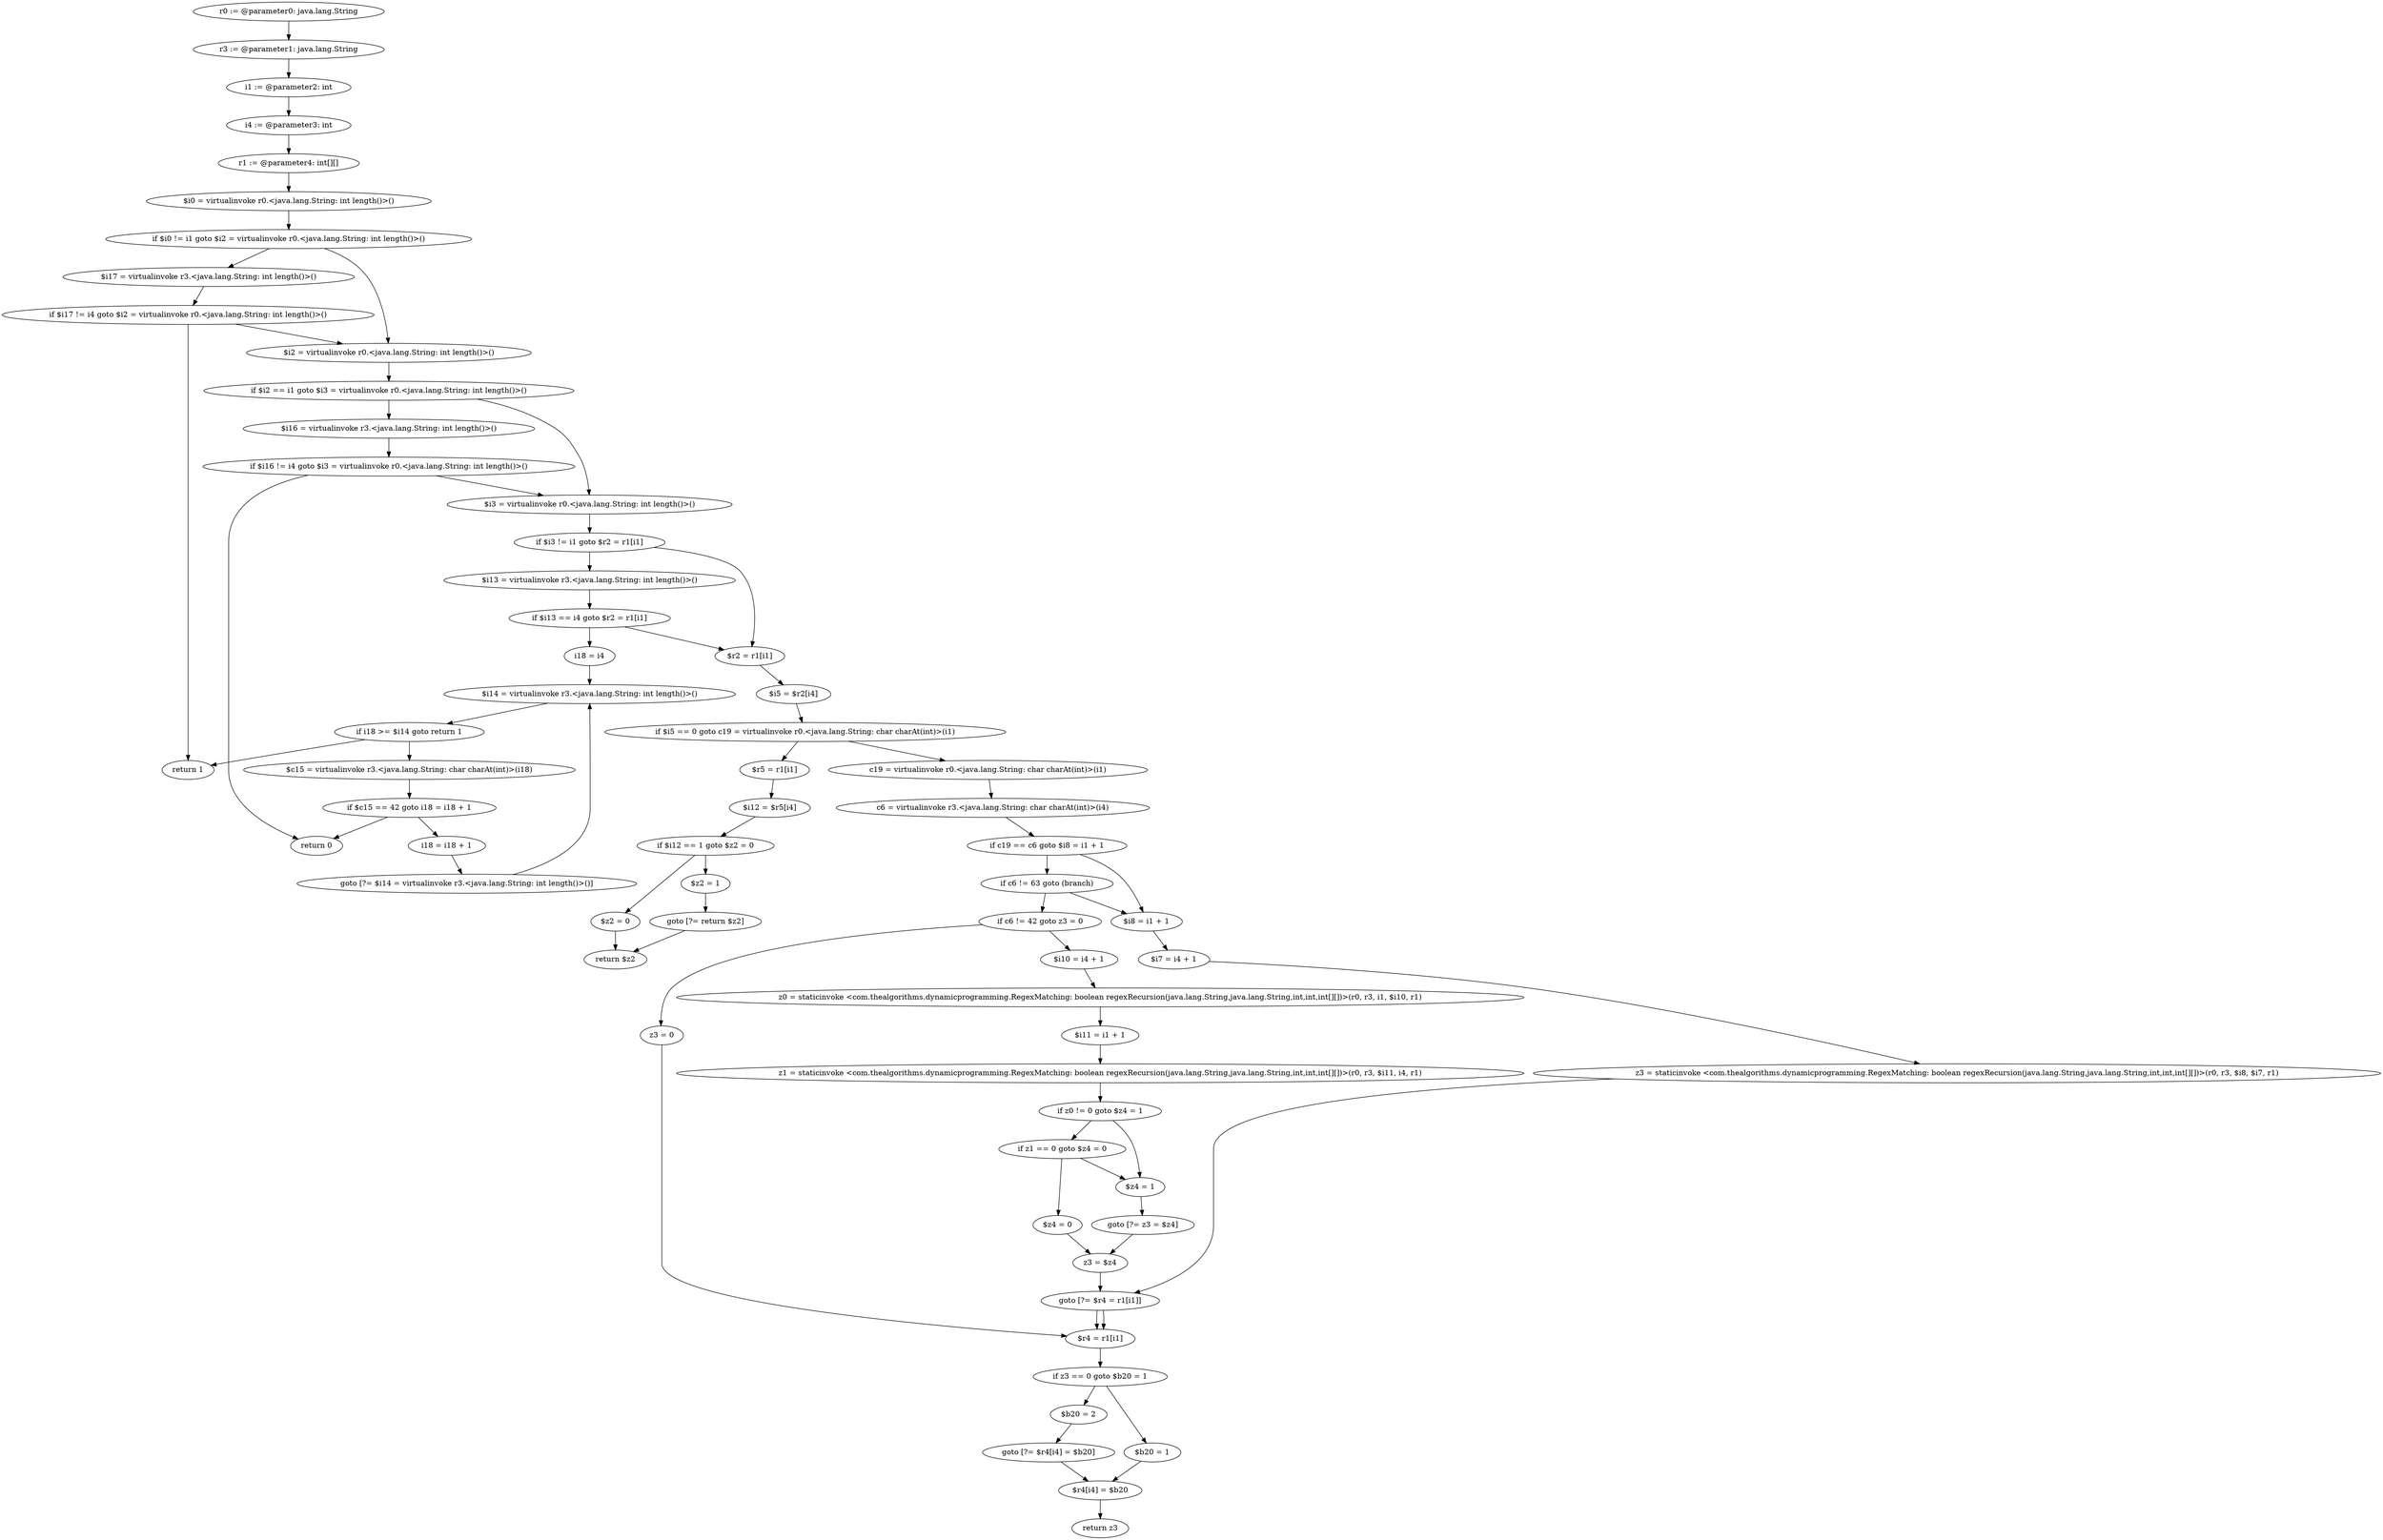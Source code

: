 digraph "unitGraph" {
    "r0 := @parameter0: java.lang.String"
    "r3 := @parameter1: java.lang.String"
    "i1 := @parameter2: int"
    "i4 := @parameter3: int"
    "r1 := @parameter4: int[][]"
    "$i0 = virtualinvoke r0.<java.lang.String: int length()>()"
    "if $i0 != i1 goto $i2 = virtualinvoke r0.<java.lang.String: int length()>()"
    "$i17 = virtualinvoke r3.<java.lang.String: int length()>()"
    "if $i17 != i4 goto $i2 = virtualinvoke r0.<java.lang.String: int length()>()"
    "return 1"
    "$i2 = virtualinvoke r0.<java.lang.String: int length()>()"
    "if $i2 == i1 goto $i3 = virtualinvoke r0.<java.lang.String: int length()>()"
    "$i16 = virtualinvoke r3.<java.lang.String: int length()>()"
    "if $i16 != i4 goto $i3 = virtualinvoke r0.<java.lang.String: int length()>()"
    "return 0"
    "$i3 = virtualinvoke r0.<java.lang.String: int length()>()"
    "if $i3 != i1 goto $r2 = r1[i1]"
    "$i13 = virtualinvoke r3.<java.lang.String: int length()>()"
    "if $i13 == i4 goto $r2 = r1[i1]"
    "i18 = i4"
    "$i14 = virtualinvoke r3.<java.lang.String: int length()>()"
    "if i18 >= $i14 goto return 1"
    "$c15 = virtualinvoke r3.<java.lang.String: char charAt(int)>(i18)"
    "if $c15 == 42 goto i18 = i18 + 1"
    "i18 = i18 + 1"
    "goto [?= $i14 = virtualinvoke r3.<java.lang.String: int length()>()]"
    "$r2 = r1[i1]"
    "$i5 = $r2[i4]"
    "if $i5 == 0 goto c19 = virtualinvoke r0.<java.lang.String: char charAt(int)>(i1)"
    "$r5 = r1[i1]"
    "$i12 = $r5[i4]"
    "if $i12 == 1 goto $z2 = 0"
    "$z2 = 1"
    "goto [?= return $z2]"
    "$z2 = 0"
    "return $z2"
    "c19 = virtualinvoke r0.<java.lang.String: char charAt(int)>(i1)"
    "c6 = virtualinvoke r3.<java.lang.String: char charAt(int)>(i4)"
    "if c19 == c6 goto $i8 = i1 + 1"
    "if c6 != 63 goto (branch)"
    "$i8 = i1 + 1"
    "$i7 = i4 + 1"
    "z3 = staticinvoke <com.thealgorithms.dynamicprogramming.RegexMatching: boolean regexRecursion(java.lang.String,java.lang.String,int,int,int[][])>(r0, r3, $i8, $i7, r1)"
    "goto [?= $r4 = r1[i1]]"
    "if c6 != 42 goto z3 = 0"
    "$i10 = i4 + 1"
    "z0 = staticinvoke <com.thealgorithms.dynamicprogramming.RegexMatching: boolean regexRecursion(java.lang.String,java.lang.String,int,int,int[][])>(r0, r3, i1, $i10, r1)"
    "$i11 = i1 + 1"
    "z1 = staticinvoke <com.thealgorithms.dynamicprogramming.RegexMatching: boolean regexRecursion(java.lang.String,java.lang.String,int,int,int[][])>(r0, r3, $i11, i4, r1)"
    "if z0 != 0 goto $z4 = 1"
    "if z1 == 0 goto $z4 = 0"
    "$z4 = 1"
    "goto [?= z3 = $z4]"
    "$z4 = 0"
    "z3 = $z4"
    "z3 = 0"
    "$r4 = r1[i1]"
    "if z3 == 0 goto $b20 = 1"
    "$b20 = 2"
    "goto [?= $r4[i4] = $b20]"
    "$b20 = 1"
    "$r4[i4] = $b20"
    "return z3"
    "r0 := @parameter0: java.lang.String"->"r3 := @parameter1: java.lang.String";
    "r3 := @parameter1: java.lang.String"->"i1 := @parameter2: int";
    "i1 := @parameter2: int"->"i4 := @parameter3: int";
    "i4 := @parameter3: int"->"r1 := @parameter4: int[][]";
    "r1 := @parameter4: int[][]"->"$i0 = virtualinvoke r0.<java.lang.String: int length()>()";
    "$i0 = virtualinvoke r0.<java.lang.String: int length()>()"->"if $i0 != i1 goto $i2 = virtualinvoke r0.<java.lang.String: int length()>()";
    "if $i0 != i1 goto $i2 = virtualinvoke r0.<java.lang.String: int length()>()"->"$i17 = virtualinvoke r3.<java.lang.String: int length()>()";
    "if $i0 != i1 goto $i2 = virtualinvoke r0.<java.lang.String: int length()>()"->"$i2 = virtualinvoke r0.<java.lang.String: int length()>()";
    "$i17 = virtualinvoke r3.<java.lang.String: int length()>()"->"if $i17 != i4 goto $i2 = virtualinvoke r0.<java.lang.String: int length()>()";
    "if $i17 != i4 goto $i2 = virtualinvoke r0.<java.lang.String: int length()>()"->"return 1";
    "if $i17 != i4 goto $i2 = virtualinvoke r0.<java.lang.String: int length()>()"->"$i2 = virtualinvoke r0.<java.lang.String: int length()>()";
    "$i2 = virtualinvoke r0.<java.lang.String: int length()>()"->"if $i2 == i1 goto $i3 = virtualinvoke r0.<java.lang.String: int length()>()";
    "if $i2 == i1 goto $i3 = virtualinvoke r0.<java.lang.String: int length()>()"->"$i16 = virtualinvoke r3.<java.lang.String: int length()>()";
    "if $i2 == i1 goto $i3 = virtualinvoke r0.<java.lang.String: int length()>()"->"$i3 = virtualinvoke r0.<java.lang.String: int length()>()";
    "$i16 = virtualinvoke r3.<java.lang.String: int length()>()"->"if $i16 != i4 goto $i3 = virtualinvoke r0.<java.lang.String: int length()>()";
    "if $i16 != i4 goto $i3 = virtualinvoke r0.<java.lang.String: int length()>()"->"return 0";
    "if $i16 != i4 goto $i3 = virtualinvoke r0.<java.lang.String: int length()>()"->"$i3 = virtualinvoke r0.<java.lang.String: int length()>()";
    "$i3 = virtualinvoke r0.<java.lang.String: int length()>()"->"if $i3 != i1 goto $r2 = r1[i1]";
    "if $i3 != i1 goto $r2 = r1[i1]"->"$i13 = virtualinvoke r3.<java.lang.String: int length()>()";
    "if $i3 != i1 goto $r2 = r1[i1]"->"$r2 = r1[i1]";
    "$i13 = virtualinvoke r3.<java.lang.String: int length()>()"->"if $i13 == i4 goto $r2 = r1[i1]";
    "if $i13 == i4 goto $r2 = r1[i1]"->"i18 = i4";
    "if $i13 == i4 goto $r2 = r1[i1]"->"$r2 = r1[i1]";
    "i18 = i4"->"$i14 = virtualinvoke r3.<java.lang.String: int length()>()";
    "$i14 = virtualinvoke r3.<java.lang.String: int length()>()"->"if i18 >= $i14 goto return 1";
    "if i18 >= $i14 goto return 1"->"$c15 = virtualinvoke r3.<java.lang.String: char charAt(int)>(i18)";
    "if i18 >= $i14 goto return 1"->"return 1";
    "$c15 = virtualinvoke r3.<java.lang.String: char charAt(int)>(i18)"->"if $c15 == 42 goto i18 = i18 + 1";
    "if $c15 == 42 goto i18 = i18 + 1"->"return 0";
    "if $c15 == 42 goto i18 = i18 + 1"->"i18 = i18 + 1";
    "i18 = i18 + 1"->"goto [?= $i14 = virtualinvoke r3.<java.lang.String: int length()>()]";
    "goto [?= $i14 = virtualinvoke r3.<java.lang.String: int length()>()]"->"$i14 = virtualinvoke r3.<java.lang.String: int length()>()";
    "$r2 = r1[i1]"->"$i5 = $r2[i4]";
    "$i5 = $r2[i4]"->"if $i5 == 0 goto c19 = virtualinvoke r0.<java.lang.String: char charAt(int)>(i1)";
    "if $i5 == 0 goto c19 = virtualinvoke r0.<java.lang.String: char charAt(int)>(i1)"->"$r5 = r1[i1]";
    "if $i5 == 0 goto c19 = virtualinvoke r0.<java.lang.String: char charAt(int)>(i1)"->"c19 = virtualinvoke r0.<java.lang.String: char charAt(int)>(i1)";
    "$r5 = r1[i1]"->"$i12 = $r5[i4]";
    "$i12 = $r5[i4]"->"if $i12 == 1 goto $z2 = 0";
    "if $i12 == 1 goto $z2 = 0"->"$z2 = 1";
    "if $i12 == 1 goto $z2 = 0"->"$z2 = 0";
    "$z2 = 1"->"goto [?= return $z2]";
    "goto [?= return $z2]"->"return $z2";
    "$z2 = 0"->"return $z2";
    "c19 = virtualinvoke r0.<java.lang.String: char charAt(int)>(i1)"->"c6 = virtualinvoke r3.<java.lang.String: char charAt(int)>(i4)";
    "c6 = virtualinvoke r3.<java.lang.String: char charAt(int)>(i4)"->"if c19 == c6 goto $i8 = i1 + 1";
    "if c19 == c6 goto $i8 = i1 + 1"->"if c6 != 63 goto (branch)";
    "if c19 == c6 goto $i8 = i1 + 1"->"$i8 = i1 + 1";
    "if c6 != 63 goto (branch)"->"$i8 = i1 + 1";
    "if c6 != 63 goto (branch)"->"if c6 != 42 goto z3 = 0";
    "$i8 = i1 + 1"->"$i7 = i4 + 1";
    "$i7 = i4 + 1"->"z3 = staticinvoke <com.thealgorithms.dynamicprogramming.RegexMatching: boolean regexRecursion(java.lang.String,java.lang.String,int,int,int[][])>(r0, r3, $i8, $i7, r1)";
    "z3 = staticinvoke <com.thealgorithms.dynamicprogramming.RegexMatching: boolean regexRecursion(java.lang.String,java.lang.String,int,int,int[][])>(r0, r3, $i8, $i7, r1)"->"goto [?= $r4 = r1[i1]]";
    "goto [?= $r4 = r1[i1]]"->"$r4 = r1[i1]";
    "if c6 != 42 goto z3 = 0"->"$i10 = i4 + 1";
    "if c6 != 42 goto z3 = 0"->"z3 = 0";
    "$i10 = i4 + 1"->"z0 = staticinvoke <com.thealgorithms.dynamicprogramming.RegexMatching: boolean regexRecursion(java.lang.String,java.lang.String,int,int,int[][])>(r0, r3, i1, $i10, r1)";
    "z0 = staticinvoke <com.thealgorithms.dynamicprogramming.RegexMatching: boolean regexRecursion(java.lang.String,java.lang.String,int,int,int[][])>(r0, r3, i1, $i10, r1)"->"$i11 = i1 + 1";
    "$i11 = i1 + 1"->"z1 = staticinvoke <com.thealgorithms.dynamicprogramming.RegexMatching: boolean regexRecursion(java.lang.String,java.lang.String,int,int,int[][])>(r0, r3, $i11, i4, r1)";
    "z1 = staticinvoke <com.thealgorithms.dynamicprogramming.RegexMatching: boolean regexRecursion(java.lang.String,java.lang.String,int,int,int[][])>(r0, r3, $i11, i4, r1)"->"if z0 != 0 goto $z4 = 1";
    "if z0 != 0 goto $z4 = 1"->"if z1 == 0 goto $z4 = 0";
    "if z0 != 0 goto $z4 = 1"->"$z4 = 1";
    "if z1 == 0 goto $z4 = 0"->"$z4 = 1";
    "if z1 == 0 goto $z4 = 0"->"$z4 = 0";
    "$z4 = 1"->"goto [?= z3 = $z4]";
    "goto [?= z3 = $z4]"->"z3 = $z4";
    "$z4 = 0"->"z3 = $z4";
    "z3 = $z4"->"goto [?= $r4 = r1[i1]]";
    "goto [?= $r4 = r1[i1]]"->"$r4 = r1[i1]";
    "z3 = 0"->"$r4 = r1[i1]";
    "$r4 = r1[i1]"->"if z3 == 0 goto $b20 = 1";
    "if z3 == 0 goto $b20 = 1"->"$b20 = 2";
    "if z3 == 0 goto $b20 = 1"->"$b20 = 1";
    "$b20 = 2"->"goto [?= $r4[i4] = $b20]";
    "goto [?= $r4[i4] = $b20]"->"$r4[i4] = $b20";
    "$b20 = 1"->"$r4[i4] = $b20";
    "$r4[i4] = $b20"->"return z3";
}
